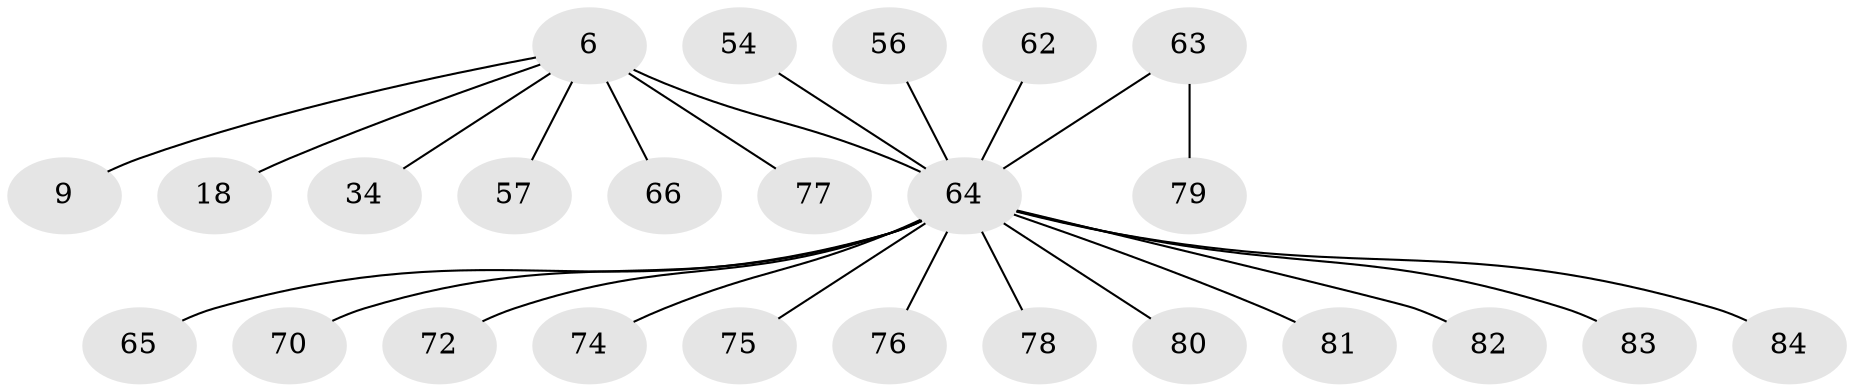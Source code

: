 // original degree distribution, {2: 0.16666666666666666, 21: 0.011904761904761904, 5: 0.05952380952380952, 3: 0.08333333333333333, 9: 0.011904761904761904, 6: 0.011904761904761904, 1: 0.6190476190476191, 4: 0.03571428571428571}
// Generated by graph-tools (version 1.1) at 2025/51/03/04/25 21:51:59]
// undirected, 25 vertices, 24 edges
graph export_dot {
graph [start="1"]
  node [color=gray90,style=filled];
  6 [super="+1"];
  9;
  18;
  34;
  54;
  56;
  57 [super="+24+29+44"];
  62;
  63 [super="+45"];
  64 [super="+58+61+32+40+41+46+47+49+50+51"];
  65;
  66;
  70 [super="+23"];
  72;
  74 [super="+73"];
  75 [super="+60"];
  76;
  77 [super="+69"];
  78 [super="+67+71"];
  79 [super="+55"];
  80 [super="+43+68"];
  81 [super="+59"];
  82 [super="+53"];
  83 [super="+30"];
  84;
  6 -- 9;
  6 -- 18;
  6 -- 34;
  6 -- 66;
  6 -- 57;
  6 -- 77;
  6 -- 64 [weight=3];
  54 -- 64;
  56 -- 64;
  62 -- 64;
  63 -- 79;
  63 -- 64 [weight=2];
  64 -- 65;
  64 -- 70;
  64 -- 72;
  64 -- 74;
  64 -- 75;
  64 -- 76;
  64 -- 78;
  64 -- 80;
  64 -- 81;
  64 -- 82;
  64 -- 83;
  64 -- 84;
}
